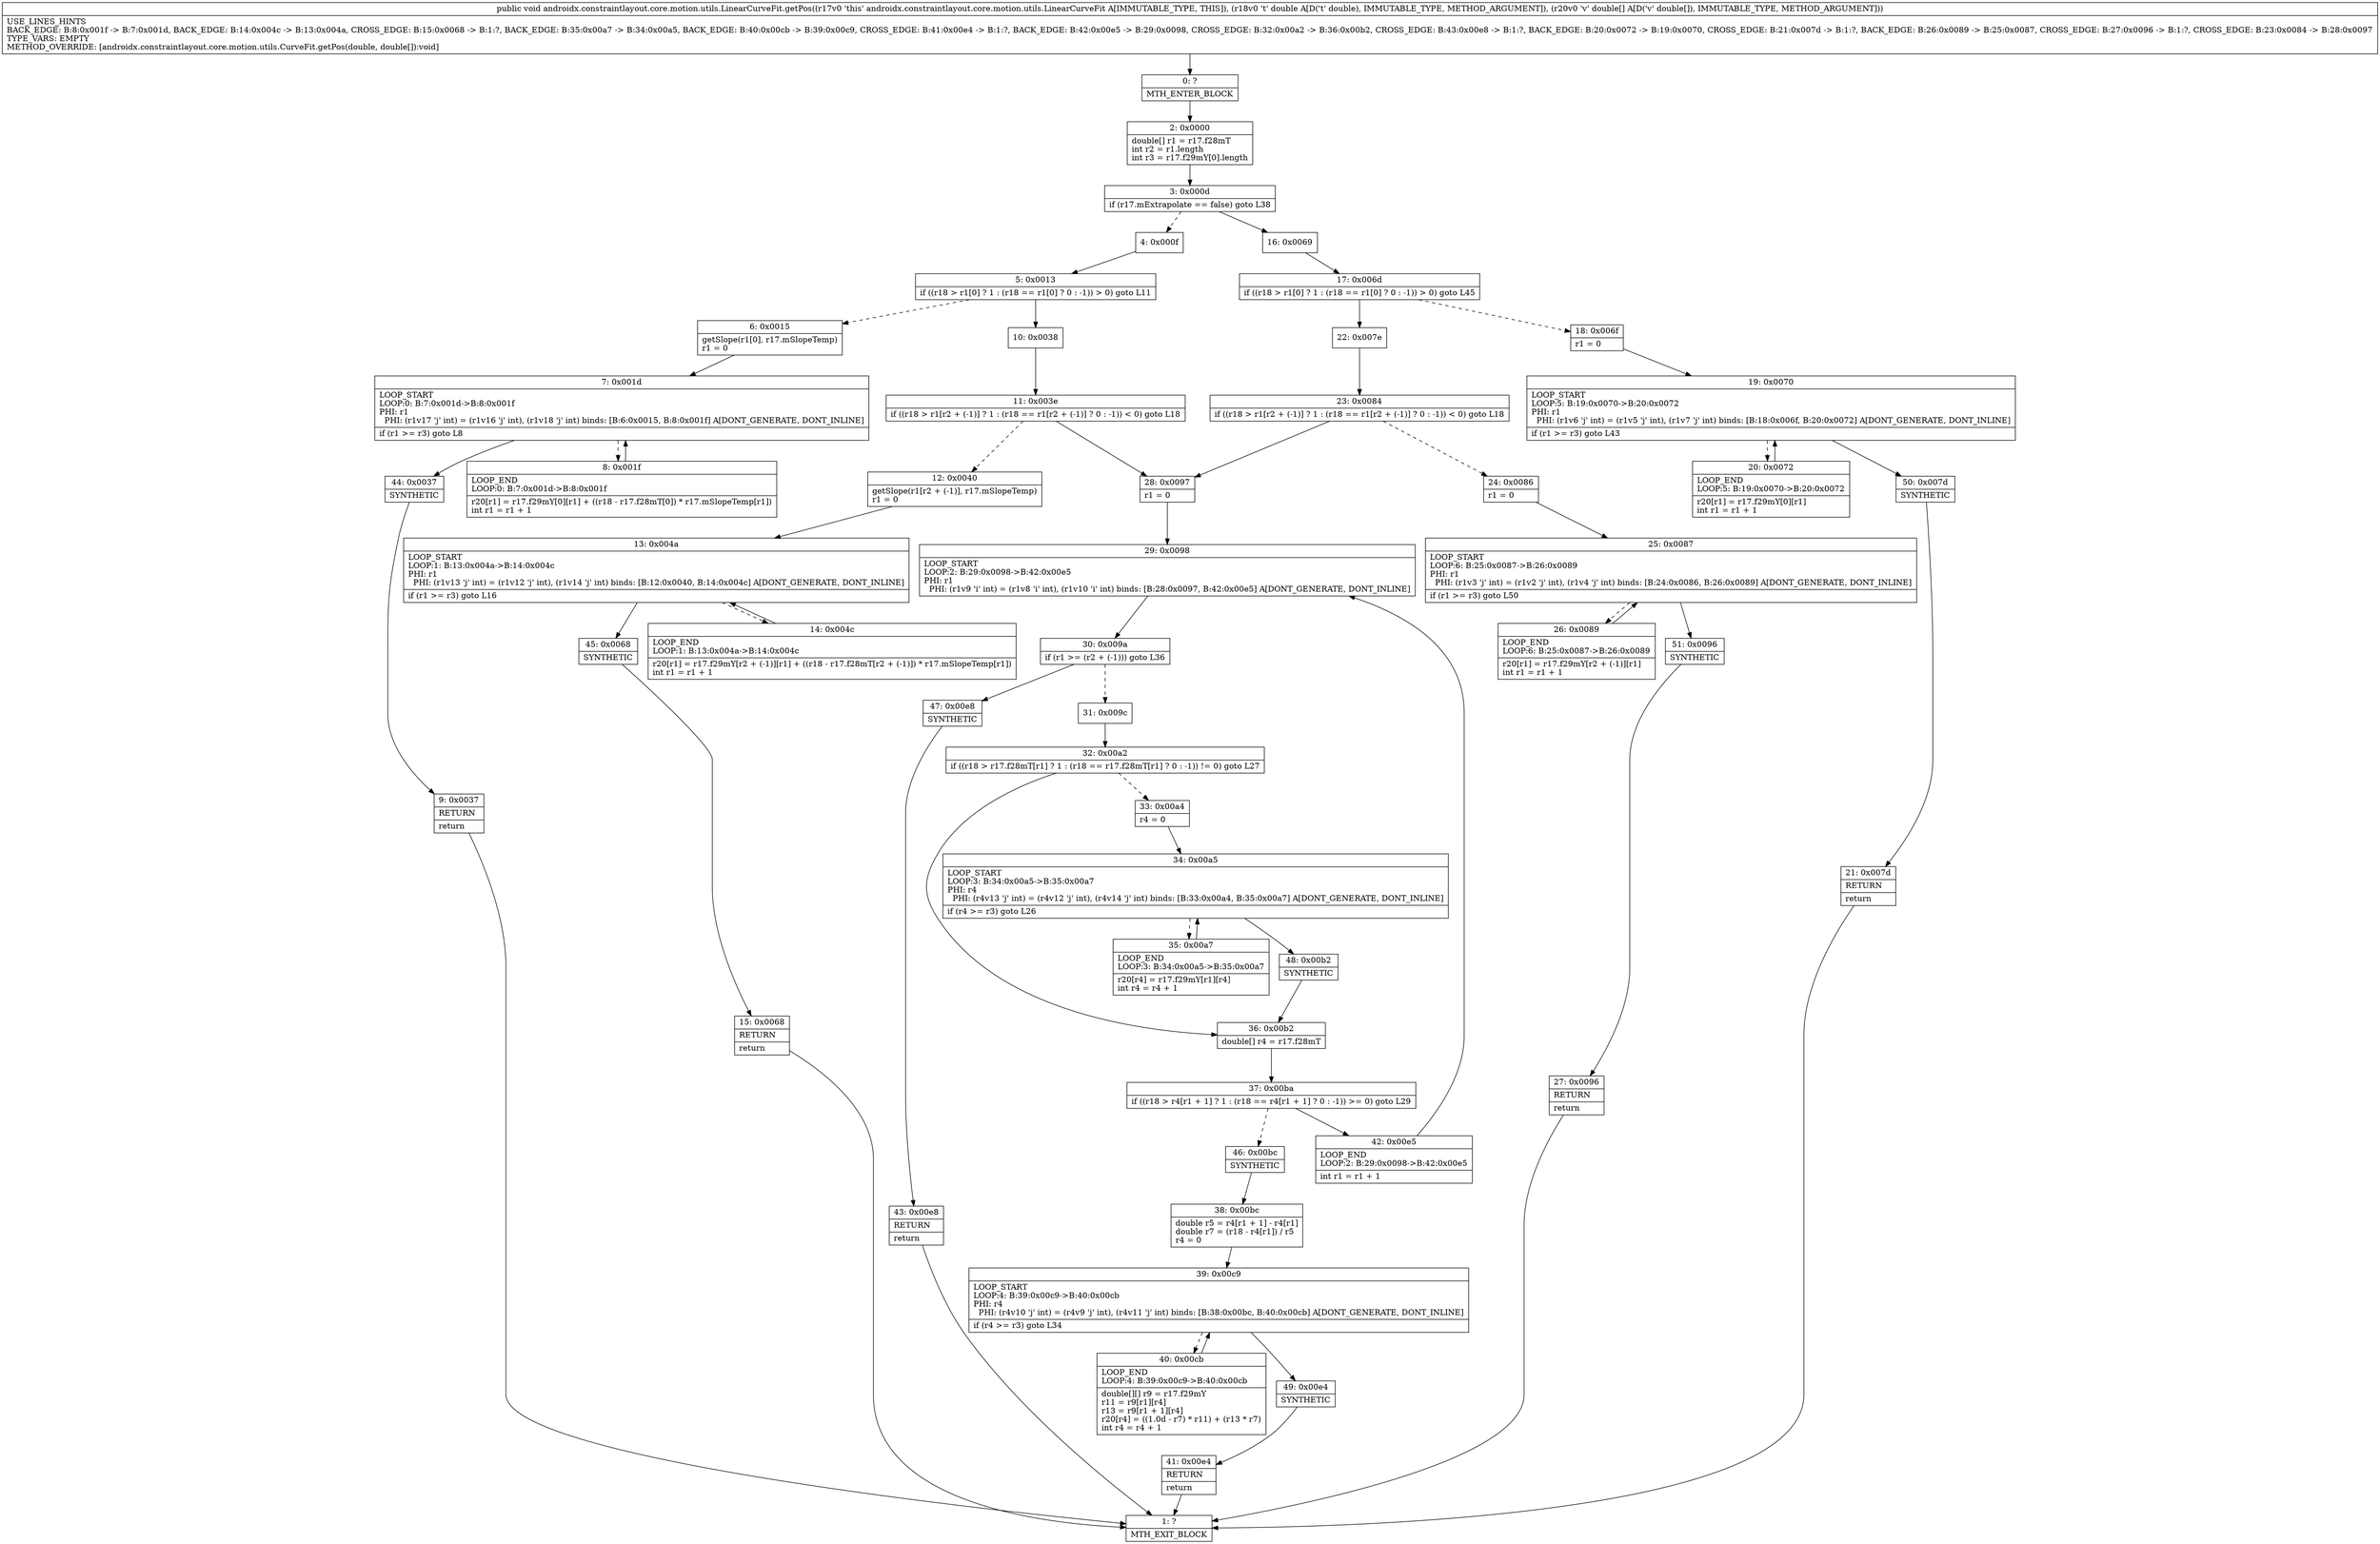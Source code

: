 digraph "CFG forandroidx.constraintlayout.core.motion.utils.LinearCurveFit.getPos(D[D)V" {
Node_0 [shape=record,label="{0\:\ ?|MTH_ENTER_BLOCK\l}"];
Node_2 [shape=record,label="{2\:\ 0x0000|double[] r1 = r17.f28mT\lint r2 = r1.length\lint r3 = r17.f29mY[0].length\l}"];
Node_3 [shape=record,label="{3\:\ 0x000d|if (r17.mExtrapolate == false) goto L38\l}"];
Node_4 [shape=record,label="{4\:\ 0x000f}"];
Node_5 [shape=record,label="{5\:\ 0x0013|if ((r18 \> r1[0] ? 1 : (r18 == r1[0] ? 0 : \-1)) \> 0) goto L11\l}"];
Node_6 [shape=record,label="{6\:\ 0x0015|getSlope(r1[0], r17.mSlopeTemp)\lr1 = 0\l}"];
Node_7 [shape=record,label="{7\:\ 0x001d|LOOP_START\lLOOP:0: B:7:0x001d\-\>B:8:0x001f\lPHI: r1 \l  PHI: (r1v17 'j' int) = (r1v16 'j' int), (r1v18 'j' int) binds: [B:6:0x0015, B:8:0x001f] A[DONT_GENERATE, DONT_INLINE]\l|if (r1 \>= r3) goto L8\l}"];
Node_8 [shape=record,label="{8\:\ 0x001f|LOOP_END\lLOOP:0: B:7:0x001d\-\>B:8:0x001f\l|r20[r1] = r17.f29mY[0][r1] + ((r18 \- r17.f28mT[0]) * r17.mSlopeTemp[r1])\lint r1 = r1 + 1\l}"];
Node_44 [shape=record,label="{44\:\ 0x0037|SYNTHETIC\l}"];
Node_9 [shape=record,label="{9\:\ 0x0037|RETURN\l|return\l}"];
Node_1 [shape=record,label="{1\:\ ?|MTH_EXIT_BLOCK\l}"];
Node_10 [shape=record,label="{10\:\ 0x0038}"];
Node_11 [shape=record,label="{11\:\ 0x003e|if ((r18 \> r1[r2 + (\-1)] ? 1 : (r18 == r1[r2 + (\-1)] ? 0 : \-1)) \< 0) goto L18\l}"];
Node_12 [shape=record,label="{12\:\ 0x0040|getSlope(r1[r2 + (\-1)], r17.mSlopeTemp)\lr1 = 0\l}"];
Node_13 [shape=record,label="{13\:\ 0x004a|LOOP_START\lLOOP:1: B:13:0x004a\-\>B:14:0x004c\lPHI: r1 \l  PHI: (r1v13 'j' int) = (r1v12 'j' int), (r1v14 'j' int) binds: [B:12:0x0040, B:14:0x004c] A[DONT_GENERATE, DONT_INLINE]\l|if (r1 \>= r3) goto L16\l}"];
Node_14 [shape=record,label="{14\:\ 0x004c|LOOP_END\lLOOP:1: B:13:0x004a\-\>B:14:0x004c\l|r20[r1] = r17.f29mY[r2 + (\-1)][r1] + ((r18 \- r17.f28mT[r2 + (\-1)]) * r17.mSlopeTemp[r1])\lint r1 = r1 + 1\l}"];
Node_45 [shape=record,label="{45\:\ 0x0068|SYNTHETIC\l}"];
Node_15 [shape=record,label="{15\:\ 0x0068|RETURN\l|return\l}"];
Node_28 [shape=record,label="{28\:\ 0x0097|r1 = 0\l}"];
Node_29 [shape=record,label="{29\:\ 0x0098|LOOP_START\lLOOP:2: B:29:0x0098\-\>B:42:0x00e5\lPHI: r1 \l  PHI: (r1v9 'i' int) = (r1v8 'i' int), (r1v10 'i' int) binds: [B:28:0x0097, B:42:0x00e5] A[DONT_GENERATE, DONT_INLINE]\l}"];
Node_30 [shape=record,label="{30\:\ 0x009a|if (r1 \>= (r2 + (\-1))) goto L36\l}"];
Node_31 [shape=record,label="{31\:\ 0x009c}"];
Node_32 [shape=record,label="{32\:\ 0x00a2|if ((r18 \> r17.f28mT[r1] ? 1 : (r18 == r17.f28mT[r1] ? 0 : \-1)) != 0) goto L27\l}"];
Node_33 [shape=record,label="{33\:\ 0x00a4|r4 = 0\l}"];
Node_34 [shape=record,label="{34\:\ 0x00a5|LOOP_START\lLOOP:3: B:34:0x00a5\-\>B:35:0x00a7\lPHI: r4 \l  PHI: (r4v13 'j' int) = (r4v12 'j' int), (r4v14 'j' int) binds: [B:33:0x00a4, B:35:0x00a7] A[DONT_GENERATE, DONT_INLINE]\l|if (r4 \>= r3) goto L26\l}"];
Node_35 [shape=record,label="{35\:\ 0x00a7|LOOP_END\lLOOP:3: B:34:0x00a5\-\>B:35:0x00a7\l|r20[r4] = r17.f29mY[r1][r4]\lint r4 = r4 + 1\l}"];
Node_48 [shape=record,label="{48\:\ 0x00b2|SYNTHETIC\l}"];
Node_36 [shape=record,label="{36\:\ 0x00b2|double[] r4 = r17.f28mT\l}"];
Node_37 [shape=record,label="{37\:\ 0x00ba|if ((r18 \> r4[r1 + 1] ? 1 : (r18 == r4[r1 + 1] ? 0 : \-1)) \>= 0) goto L29\l}"];
Node_42 [shape=record,label="{42\:\ 0x00e5|LOOP_END\lLOOP:2: B:29:0x0098\-\>B:42:0x00e5\l|int r1 = r1 + 1\l}"];
Node_46 [shape=record,label="{46\:\ 0x00bc|SYNTHETIC\l}"];
Node_38 [shape=record,label="{38\:\ 0x00bc|double r5 = r4[r1 + 1] \- r4[r1]\ldouble r7 = (r18 \- r4[r1]) \/ r5\lr4 = 0\l}"];
Node_39 [shape=record,label="{39\:\ 0x00c9|LOOP_START\lLOOP:4: B:39:0x00c9\-\>B:40:0x00cb\lPHI: r4 \l  PHI: (r4v10 'j' int) = (r4v9 'j' int), (r4v11 'j' int) binds: [B:38:0x00bc, B:40:0x00cb] A[DONT_GENERATE, DONT_INLINE]\l|if (r4 \>= r3) goto L34\l}"];
Node_40 [shape=record,label="{40\:\ 0x00cb|LOOP_END\lLOOP:4: B:39:0x00c9\-\>B:40:0x00cb\l|double[][] r9 = r17.f29mY\lr11 = r9[r1][r4]\lr13 = r9[r1 + 1][r4]\lr20[r4] = ((1.0d \- r7) * r11) + (r13 * r7)\lint r4 = r4 + 1\l}"];
Node_49 [shape=record,label="{49\:\ 0x00e4|SYNTHETIC\l}"];
Node_41 [shape=record,label="{41\:\ 0x00e4|RETURN\l|return\l}"];
Node_47 [shape=record,label="{47\:\ 0x00e8|SYNTHETIC\l}"];
Node_43 [shape=record,label="{43\:\ 0x00e8|RETURN\l|return\l}"];
Node_16 [shape=record,label="{16\:\ 0x0069}"];
Node_17 [shape=record,label="{17\:\ 0x006d|if ((r18 \> r1[0] ? 1 : (r18 == r1[0] ? 0 : \-1)) \> 0) goto L45\l}"];
Node_18 [shape=record,label="{18\:\ 0x006f|r1 = 0\l}"];
Node_19 [shape=record,label="{19\:\ 0x0070|LOOP_START\lLOOP:5: B:19:0x0070\-\>B:20:0x0072\lPHI: r1 \l  PHI: (r1v6 'j' int) = (r1v5 'j' int), (r1v7 'j' int) binds: [B:18:0x006f, B:20:0x0072] A[DONT_GENERATE, DONT_INLINE]\l|if (r1 \>= r3) goto L43\l}"];
Node_20 [shape=record,label="{20\:\ 0x0072|LOOP_END\lLOOP:5: B:19:0x0070\-\>B:20:0x0072\l|r20[r1] = r17.f29mY[0][r1]\lint r1 = r1 + 1\l}"];
Node_50 [shape=record,label="{50\:\ 0x007d|SYNTHETIC\l}"];
Node_21 [shape=record,label="{21\:\ 0x007d|RETURN\l|return\l}"];
Node_22 [shape=record,label="{22\:\ 0x007e}"];
Node_23 [shape=record,label="{23\:\ 0x0084|if ((r18 \> r1[r2 + (\-1)] ? 1 : (r18 == r1[r2 + (\-1)] ? 0 : \-1)) \< 0) goto L18\l}"];
Node_24 [shape=record,label="{24\:\ 0x0086|r1 = 0\l}"];
Node_25 [shape=record,label="{25\:\ 0x0087|LOOP_START\lLOOP:6: B:25:0x0087\-\>B:26:0x0089\lPHI: r1 \l  PHI: (r1v3 'j' int) = (r1v2 'j' int), (r1v4 'j' int) binds: [B:24:0x0086, B:26:0x0089] A[DONT_GENERATE, DONT_INLINE]\l|if (r1 \>= r3) goto L50\l}"];
Node_26 [shape=record,label="{26\:\ 0x0089|LOOP_END\lLOOP:6: B:25:0x0087\-\>B:26:0x0089\l|r20[r1] = r17.f29mY[r2 + (\-1)][r1]\lint r1 = r1 + 1\l}"];
Node_51 [shape=record,label="{51\:\ 0x0096|SYNTHETIC\l}"];
Node_27 [shape=record,label="{27\:\ 0x0096|RETURN\l|return\l}"];
MethodNode[shape=record,label="{public void androidx.constraintlayout.core.motion.utils.LinearCurveFit.getPos((r17v0 'this' androidx.constraintlayout.core.motion.utils.LinearCurveFit A[IMMUTABLE_TYPE, THIS]), (r18v0 't' double A[D('t' double), IMMUTABLE_TYPE, METHOD_ARGUMENT]), (r20v0 'v' double[] A[D('v' double[]), IMMUTABLE_TYPE, METHOD_ARGUMENT]))  | USE_LINES_HINTS\lBACK_EDGE: B:8:0x001f \-\> B:7:0x001d, BACK_EDGE: B:14:0x004c \-\> B:13:0x004a, CROSS_EDGE: B:15:0x0068 \-\> B:1:?, BACK_EDGE: B:35:0x00a7 \-\> B:34:0x00a5, BACK_EDGE: B:40:0x00cb \-\> B:39:0x00c9, CROSS_EDGE: B:41:0x00e4 \-\> B:1:?, BACK_EDGE: B:42:0x00e5 \-\> B:29:0x0098, CROSS_EDGE: B:32:0x00a2 \-\> B:36:0x00b2, CROSS_EDGE: B:43:0x00e8 \-\> B:1:?, BACK_EDGE: B:20:0x0072 \-\> B:19:0x0070, CROSS_EDGE: B:21:0x007d \-\> B:1:?, BACK_EDGE: B:26:0x0089 \-\> B:25:0x0087, CROSS_EDGE: B:27:0x0096 \-\> B:1:?, CROSS_EDGE: B:23:0x0084 \-\> B:28:0x0097\lTYPE_VARS: EMPTY\lMETHOD_OVERRIDE: [androidx.constraintlayout.core.motion.utils.CurveFit.getPos(double, double[]):void]\l}"];
MethodNode -> Node_0;Node_0 -> Node_2;
Node_2 -> Node_3;
Node_3 -> Node_4[style=dashed];
Node_3 -> Node_16;
Node_4 -> Node_5;
Node_5 -> Node_6[style=dashed];
Node_5 -> Node_10;
Node_6 -> Node_7;
Node_7 -> Node_8[style=dashed];
Node_7 -> Node_44;
Node_8 -> Node_7;
Node_44 -> Node_9;
Node_9 -> Node_1;
Node_10 -> Node_11;
Node_11 -> Node_12[style=dashed];
Node_11 -> Node_28;
Node_12 -> Node_13;
Node_13 -> Node_14[style=dashed];
Node_13 -> Node_45;
Node_14 -> Node_13;
Node_45 -> Node_15;
Node_15 -> Node_1;
Node_28 -> Node_29;
Node_29 -> Node_30;
Node_30 -> Node_31[style=dashed];
Node_30 -> Node_47;
Node_31 -> Node_32;
Node_32 -> Node_33[style=dashed];
Node_32 -> Node_36;
Node_33 -> Node_34;
Node_34 -> Node_35[style=dashed];
Node_34 -> Node_48;
Node_35 -> Node_34;
Node_48 -> Node_36;
Node_36 -> Node_37;
Node_37 -> Node_42;
Node_37 -> Node_46[style=dashed];
Node_42 -> Node_29;
Node_46 -> Node_38;
Node_38 -> Node_39;
Node_39 -> Node_40[style=dashed];
Node_39 -> Node_49;
Node_40 -> Node_39;
Node_49 -> Node_41;
Node_41 -> Node_1;
Node_47 -> Node_43;
Node_43 -> Node_1;
Node_16 -> Node_17;
Node_17 -> Node_18[style=dashed];
Node_17 -> Node_22;
Node_18 -> Node_19;
Node_19 -> Node_20[style=dashed];
Node_19 -> Node_50;
Node_20 -> Node_19;
Node_50 -> Node_21;
Node_21 -> Node_1;
Node_22 -> Node_23;
Node_23 -> Node_24[style=dashed];
Node_23 -> Node_28;
Node_24 -> Node_25;
Node_25 -> Node_26[style=dashed];
Node_25 -> Node_51;
Node_26 -> Node_25;
Node_51 -> Node_27;
Node_27 -> Node_1;
}

